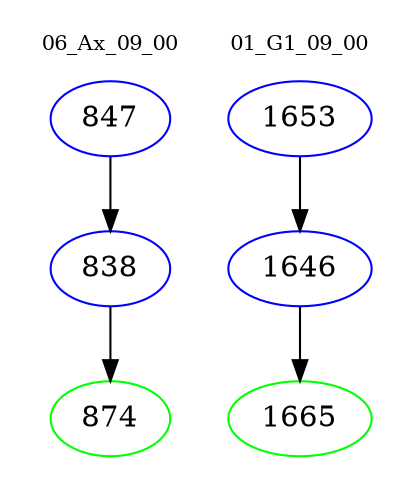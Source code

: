 digraph{
subgraph cluster_0 {
color = white
label = "06_Ax_09_00";
fontsize=10;
T0_847 [label="847", color="blue"]
T0_847 -> T0_838 [color="black"]
T0_838 [label="838", color="blue"]
T0_838 -> T0_874 [color="black"]
T0_874 [label="874", color="green"]
}
subgraph cluster_1 {
color = white
label = "01_G1_09_00";
fontsize=10;
T1_1653 [label="1653", color="blue"]
T1_1653 -> T1_1646 [color="black"]
T1_1646 [label="1646", color="blue"]
T1_1646 -> T1_1665 [color="black"]
T1_1665 [label="1665", color="green"]
}
}
